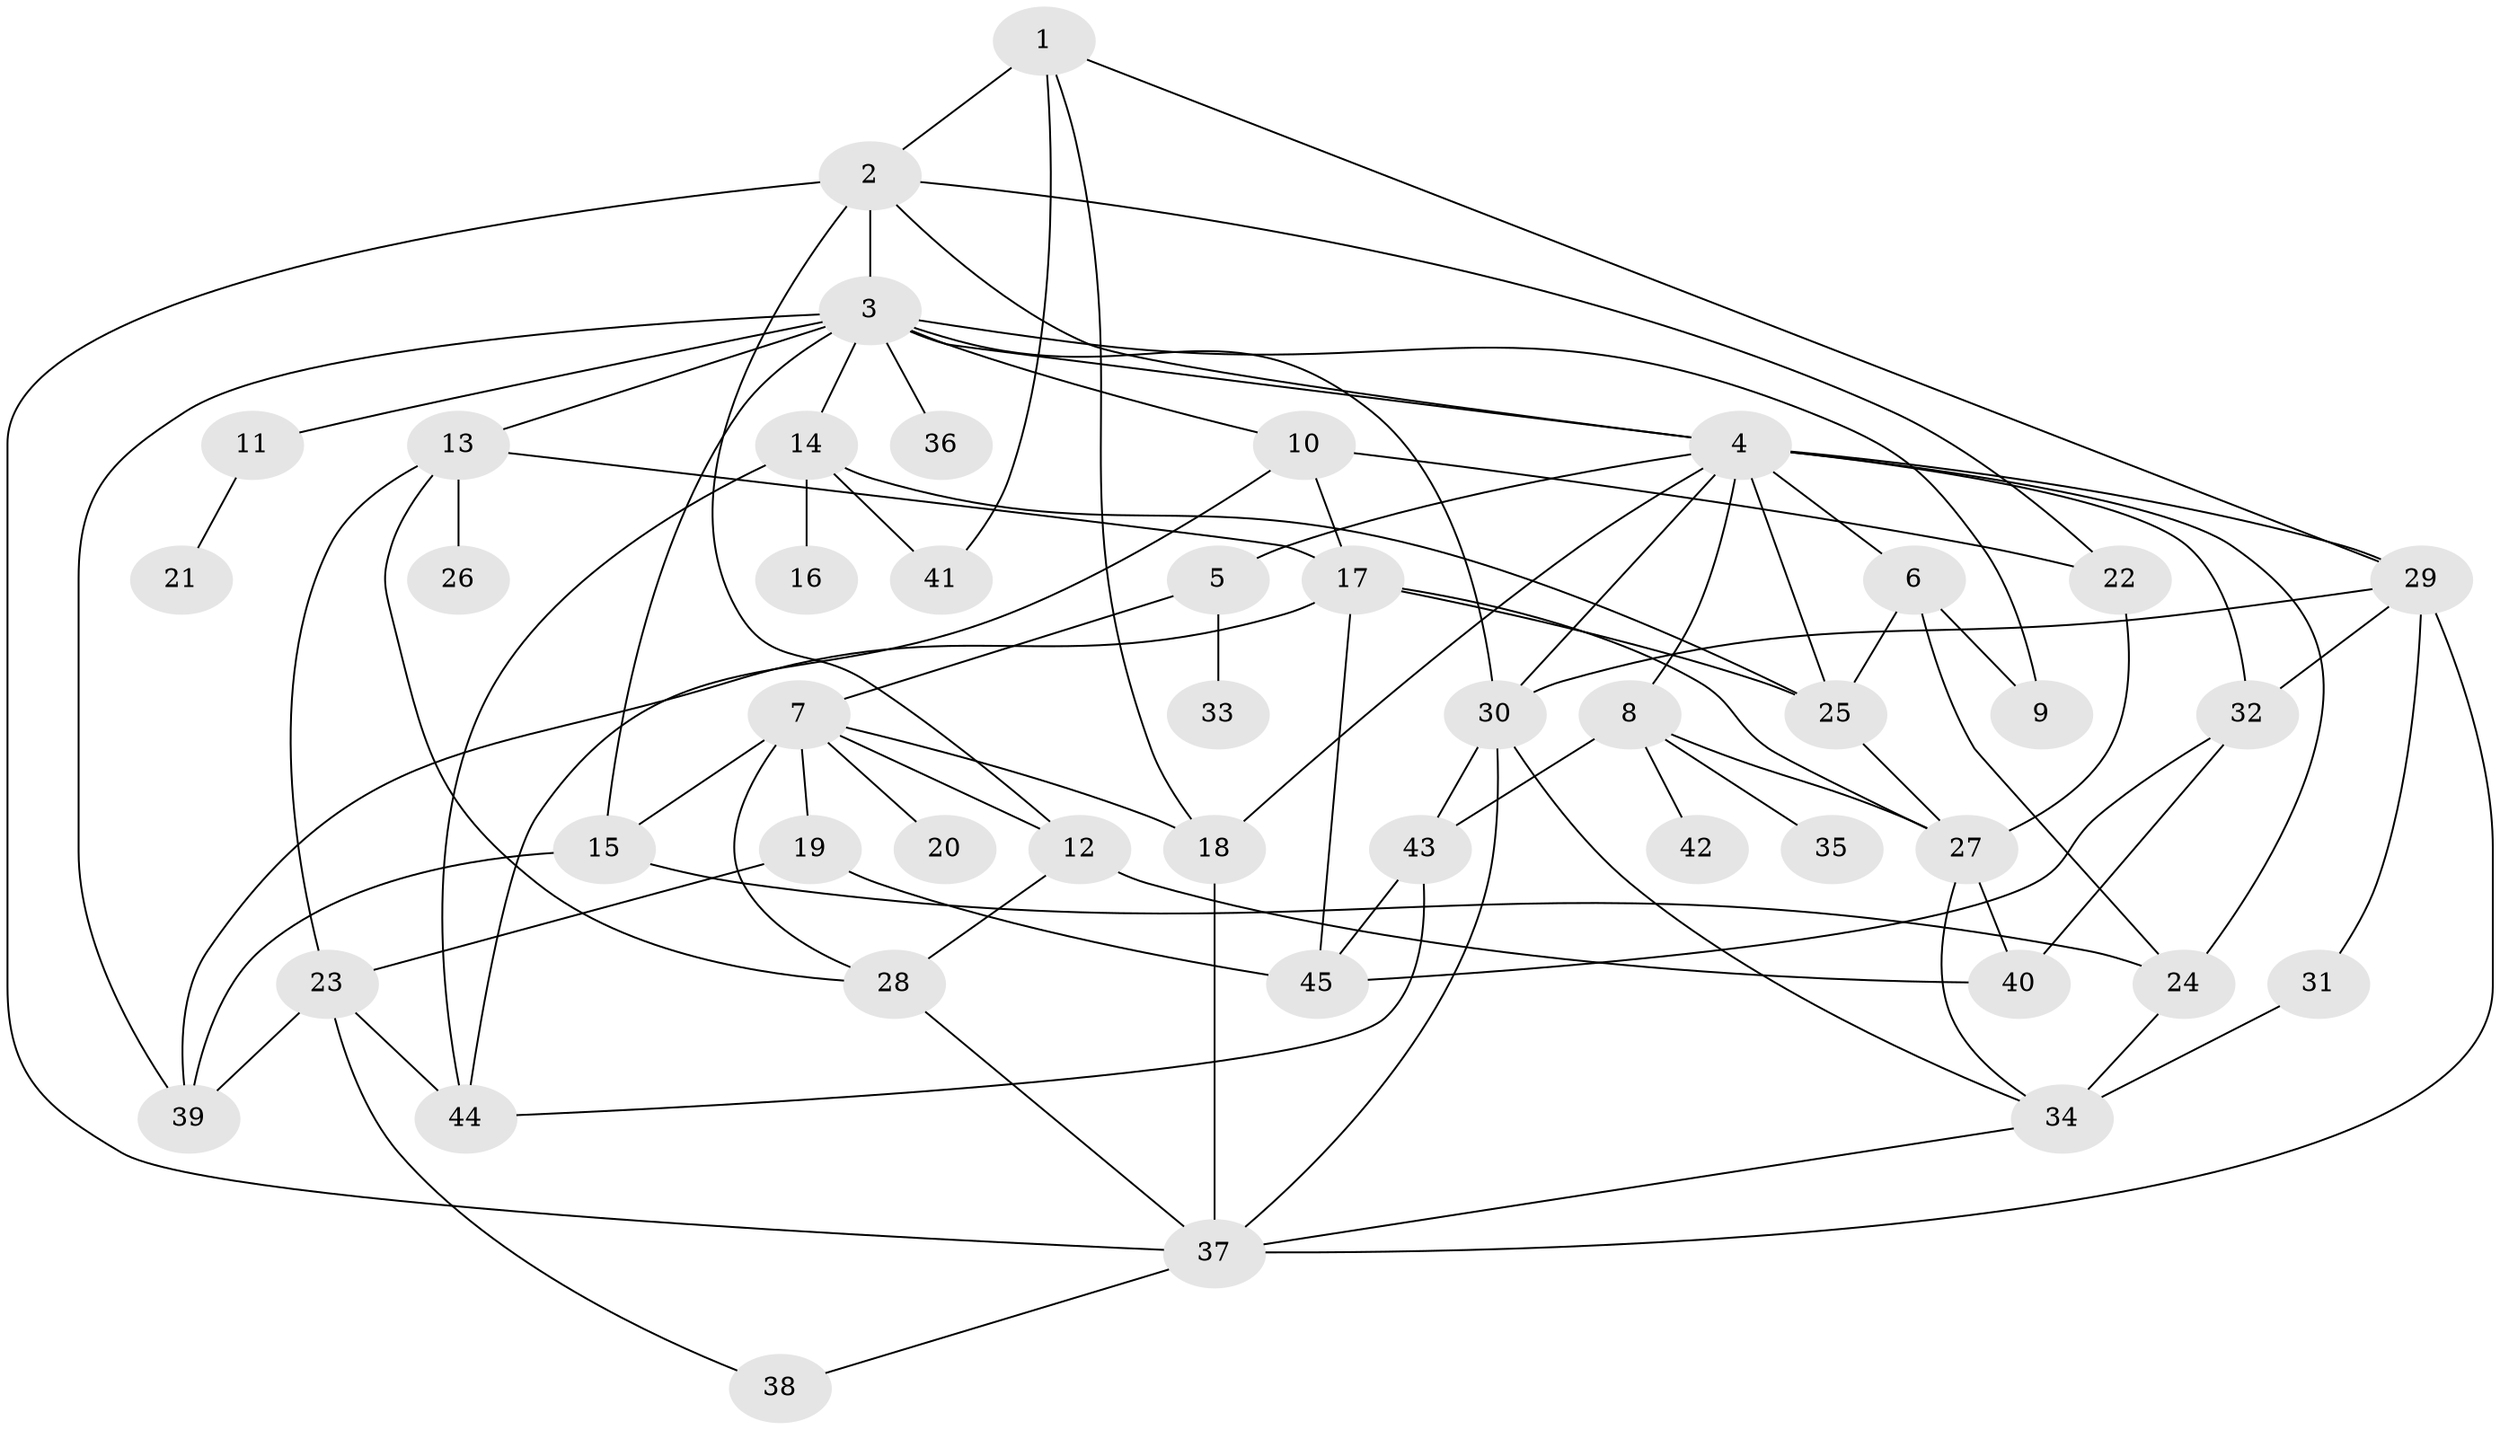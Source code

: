 // original degree distribution, {5: 0.11428571428571428, 10: 0.009523809523809525, 8: 0.01904761904761905, 7: 0.009523809523809525, 4: 0.11428571428571428, 2: 0.23809523809523808, 3: 0.22857142857142856, 1: 0.23809523809523808, 6: 0.02857142857142857}
// Generated by graph-tools (version 1.1) at 2025/49/03/04/25 22:49:15]
// undirected, 45 vertices, 89 edges
graph export_dot {
  node [color=gray90,style=filled];
  1;
  2;
  3;
  4;
  5;
  6;
  7;
  8;
  9;
  10;
  11;
  12;
  13;
  14;
  15;
  16;
  17;
  18;
  19;
  20;
  21;
  22;
  23;
  24;
  25;
  26;
  27;
  28;
  29;
  30;
  31;
  32;
  33;
  34;
  35;
  36;
  37;
  38;
  39;
  40;
  41;
  42;
  43;
  44;
  45;
  1 -- 2 [weight=1.0];
  1 -- 18 [weight=1.0];
  1 -- 29 [weight=1.0];
  1 -- 41 [weight=2.0];
  2 -- 3 [weight=4.0];
  2 -- 4 [weight=1.0];
  2 -- 12 [weight=1.0];
  2 -- 22 [weight=1.0];
  2 -- 37 [weight=1.0];
  3 -- 4 [weight=2.0];
  3 -- 9 [weight=1.0];
  3 -- 10 [weight=1.0];
  3 -- 11 [weight=1.0];
  3 -- 13 [weight=1.0];
  3 -- 14 [weight=1.0];
  3 -- 15 [weight=1.0];
  3 -- 30 [weight=1.0];
  3 -- 36 [weight=1.0];
  3 -- 39 [weight=1.0];
  4 -- 5 [weight=1.0];
  4 -- 6 [weight=1.0];
  4 -- 8 [weight=1.0];
  4 -- 18 [weight=1.0];
  4 -- 24 [weight=1.0];
  4 -- 25 [weight=1.0];
  4 -- 29 [weight=1.0];
  4 -- 30 [weight=1.0];
  4 -- 32 [weight=2.0];
  5 -- 7 [weight=1.0];
  5 -- 33 [weight=1.0];
  6 -- 9 [weight=1.0];
  6 -- 24 [weight=2.0];
  6 -- 25 [weight=1.0];
  7 -- 12 [weight=1.0];
  7 -- 15 [weight=1.0];
  7 -- 18 [weight=1.0];
  7 -- 19 [weight=1.0];
  7 -- 20 [weight=1.0];
  7 -- 28 [weight=1.0];
  8 -- 27 [weight=1.0];
  8 -- 35 [weight=1.0];
  8 -- 42 [weight=1.0];
  8 -- 43 [weight=1.0];
  10 -- 17 [weight=1.0];
  10 -- 22 [weight=1.0];
  10 -- 44 [weight=1.0];
  11 -- 21 [weight=1.0];
  12 -- 28 [weight=1.0];
  12 -- 40 [weight=1.0];
  13 -- 17 [weight=1.0];
  13 -- 23 [weight=1.0];
  13 -- 26 [weight=3.0];
  13 -- 28 [weight=1.0];
  14 -- 16 [weight=1.0];
  14 -- 25 [weight=1.0];
  14 -- 41 [weight=1.0];
  14 -- 44 [weight=1.0];
  15 -- 24 [weight=1.0];
  15 -- 39 [weight=1.0];
  17 -- 25 [weight=1.0];
  17 -- 27 [weight=1.0];
  17 -- 39 [weight=1.0];
  17 -- 45 [weight=1.0];
  18 -- 37 [weight=1.0];
  19 -- 23 [weight=1.0];
  19 -- 45 [weight=1.0];
  22 -- 27 [weight=1.0];
  23 -- 38 [weight=1.0];
  23 -- 39 [weight=1.0];
  23 -- 44 [weight=1.0];
  24 -- 34 [weight=1.0];
  25 -- 27 [weight=1.0];
  27 -- 34 [weight=1.0];
  27 -- 40 [weight=2.0];
  28 -- 37 [weight=1.0];
  29 -- 30 [weight=1.0];
  29 -- 31 [weight=1.0];
  29 -- 32 [weight=1.0];
  29 -- 37 [weight=1.0];
  30 -- 34 [weight=1.0];
  30 -- 37 [weight=1.0];
  30 -- 43 [weight=1.0];
  31 -- 34 [weight=2.0];
  32 -- 40 [weight=1.0];
  32 -- 45 [weight=1.0];
  34 -- 37 [weight=1.0];
  37 -- 38 [weight=1.0];
  43 -- 44 [weight=1.0];
  43 -- 45 [weight=1.0];
}
